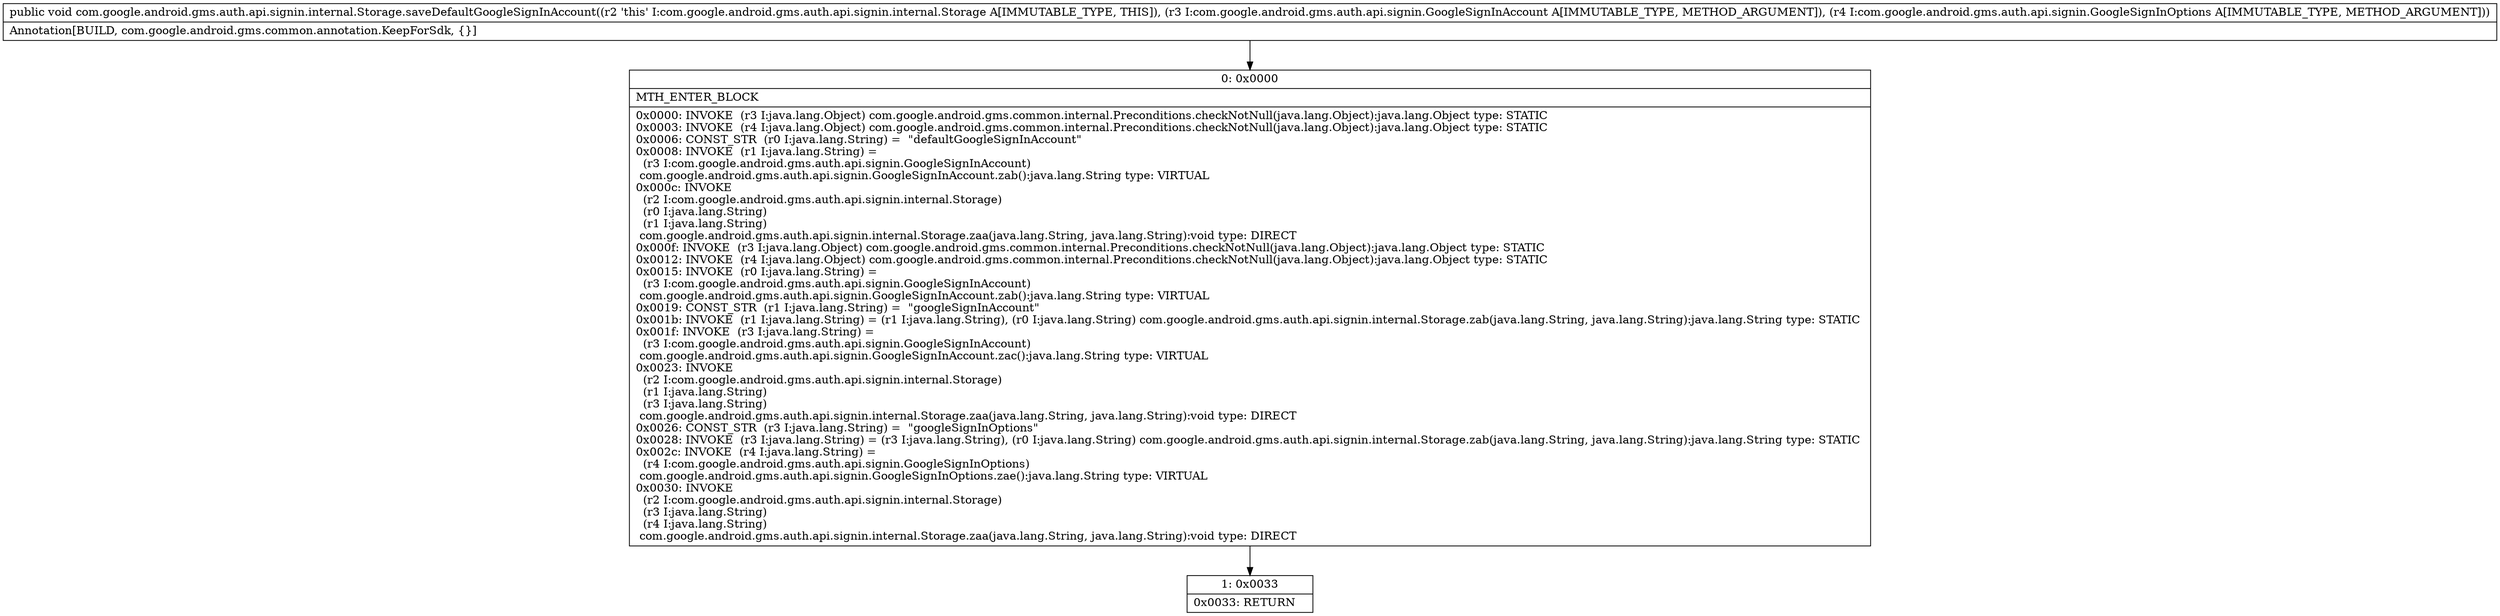 digraph "CFG forcom.google.android.gms.auth.api.signin.internal.Storage.saveDefaultGoogleSignInAccount(Lcom\/google\/android\/gms\/auth\/api\/signin\/GoogleSignInAccount;Lcom\/google\/android\/gms\/auth\/api\/signin\/GoogleSignInOptions;)V" {
Node_0 [shape=record,label="{0\:\ 0x0000|MTH_ENTER_BLOCK\l|0x0000: INVOKE  (r3 I:java.lang.Object) com.google.android.gms.common.internal.Preconditions.checkNotNull(java.lang.Object):java.lang.Object type: STATIC \l0x0003: INVOKE  (r4 I:java.lang.Object) com.google.android.gms.common.internal.Preconditions.checkNotNull(java.lang.Object):java.lang.Object type: STATIC \l0x0006: CONST_STR  (r0 I:java.lang.String) =  \"defaultGoogleSignInAccount\" \l0x0008: INVOKE  (r1 I:java.lang.String) = \l  (r3 I:com.google.android.gms.auth.api.signin.GoogleSignInAccount)\l com.google.android.gms.auth.api.signin.GoogleSignInAccount.zab():java.lang.String type: VIRTUAL \l0x000c: INVOKE  \l  (r2 I:com.google.android.gms.auth.api.signin.internal.Storage)\l  (r0 I:java.lang.String)\l  (r1 I:java.lang.String)\l com.google.android.gms.auth.api.signin.internal.Storage.zaa(java.lang.String, java.lang.String):void type: DIRECT \l0x000f: INVOKE  (r3 I:java.lang.Object) com.google.android.gms.common.internal.Preconditions.checkNotNull(java.lang.Object):java.lang.Object type: STATIC \l0x0012: INVOKE  (r4 I:java.lang.Object) com.google.android.gms.common.internal.Preconditions.checkNotNull(java.lang.Object):java.lang.Object type: STATIC \l0x0015: INVOKE  (r0 I:java.lang.String) = \l  (r3 I:com.google.android.gms.auth.api.signin.GoogleSignInAccount)\l com.google.android.gms.auth.api.signin.GoogleSignInAccount.zab():java.lang.String type: VIRTUAL \l0x0019: CONST_STR  (r1 I:java.lang.String) =  \"googleSignInAccount\" \l0x001b: INVOKE  (r1 I:java.lang.String) = (r1 I:java.lang.String), (r0 I:java.lang.String) com.google.android.gms.auth.api.signin.internal.Storage.zab(java.lang.String, java.lang.String):java.lang.String type: STATIC \l0x001f: INVOKE  (r3 I:java.lang.String) = \l  (r3 I:com.google.android.gms.auth.api.signin.GoogleSignInAccount)\l com.google.android.gms.auth.api.signin.GoogleSignInAccount.zac():java.lang.String type: VIRTUAL \l0x0023: INVOKE  \l  (r2 I:com.google.android.gms.auth.api.signin.internal.Storage)\l  (r1 I:java.lang.String)\l  (r3 I:java.lang.String)\l com.google.android.gms.auth.api.signin.internal.Storage.zaa(java.lang.String, java.lang.String):void type: DIRECT \l0x0026: CONST_STR  (r3 I:java.lang.String) =  \"googleSignInOptions\" \l0x0028: INVOKE  (r3 I:java.lang.String) = (r3 I:java.lang.String), (r0 I:java.lang.String) com.google.android.gms.auth.api.signin.internal.Storage.zab(java.lang.String, java.lang.String):java.lang.String type: STATIC \l0x002c: INVOKE  (r4 I:java.lang.String) = \l  (r4 I:com.google.android.gms.auth.api.signin.GoogleSignInOptions)\l com.google.android.gms.auth.api.signin.GoogleSignInOptions.zae():java.lang.String type: VIRTUAL \l0x0030: INVOKE  \l  (r2 I:com.google.android.gms.auth.api.signin.internal.Storage)\l  (r3 I:java.lang.String)\l  (r4 I:java.lang.String)\l com.google.android.gms.auth.api.signin.internal.Storage.zaa(java.lang.String, java.lang.String):void type: DIRECT \l}"];
Node_1 [shape=record,label="{1\:\ 0x0033|0x0033: RETURN   \l}"];
MethodNode[shape=record,label="{public void com.google.android.gms.auth.api.signin.internal.Storage.saveDefaultGoogleSignInAccount((r2 'this' I:com.google.android.gms.auth.api.signin.internal.Storage A[IMMUTABLE_TYPE, THIS]), (r3 I:com.google.android.gms.auth.api.signin.GoogleSignInAccount A[IMMUTABLE_TYPE, METHOD_ARGUMENT]), (r4 I:com.google.android.gms.auth.api.signin.GoogleSignInOptions A[IMMUTABLE_TYPE, METHOD_ARGUMENT]))  | Annotation[BUILD, com.google.android.gms.common.annotation.KeepForSdk, \{\}]\l}"];
MethodNode -> Node_0;
Node_0 -> Node_1;
}

